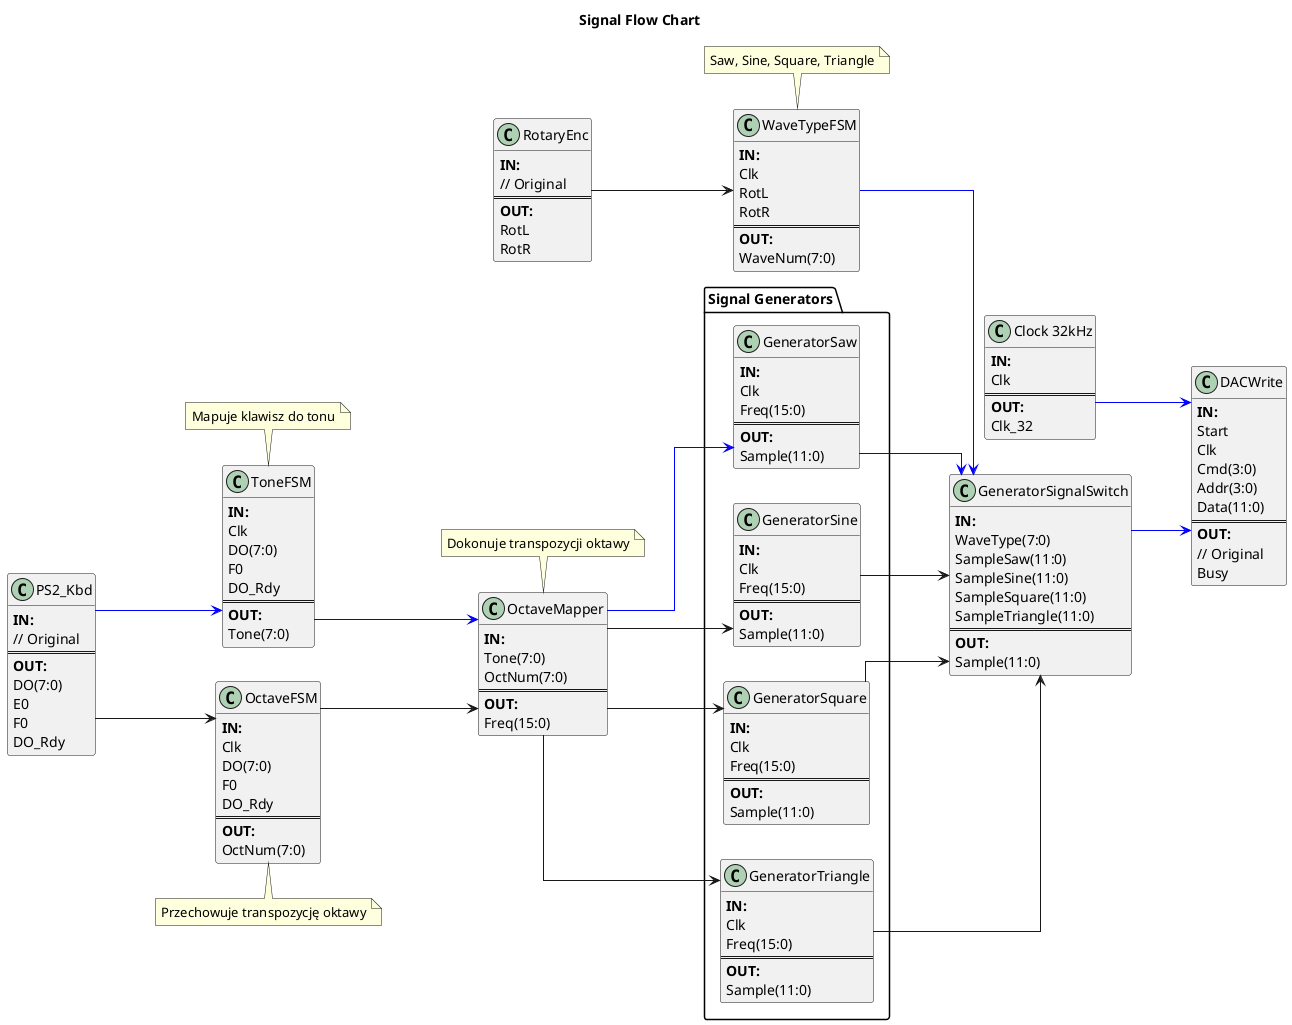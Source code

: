 @startuml flow_chart
title Signal Flow Chart
left to right direction
skinparam linetype ortho


class "RotaryEnc" as rot {
    <b>IN:</b>
    // Original
    ===
    <b>OUT:</b>
    RotL
    RotR
}

class "PS2_Kbd" as ps2 {
    <b>IN:</b>
    // Original
    ===
    <b>OUT:</b>
    DO(7:0)
    E0
    F0
    DO_Rdy
}

' class "LCDWrite" as lcd {
    '     <b>IN:</b>
    '     ===
    '     <b>OUT:</b>
    '
    '
    '


    class "DACWrite" as dac {
        <b>IN:</b>
        Start
        Clk
        Cmd(3:0)
        Addr(3:0)
        Data(11:0)
        ===
        <b>OUT:</b>
        // Original
        Busy
    }


    class "ToneFSM" as tone_fsm{
        <b>IN:</b>
        Clk
        DO(7:0)
        F0
        DO_Rdy
        ===
        <b>OUT:</b>
        Tone(7:0)
    }


    note top of tone_fsm
        Mapuje klawisz do tonu
    end note


    class "OctaveMapper" as oct_mapper{
        <b>IN:</b>
        Tone(7:0)
        OctNum(7:0)
        ===
        <b>OUT:</b>
        Freq(15:0)
    }


    note top of oct_mapper
        Dokonuje transpozycji oktawy
    end note

    class "OctaveFSM" as oct_fsm{
        <b>IN:</b>
        Clk
        DO(7:0)
        F0
        DO_Rdy
        ===
        <b>OUT:</b>
        OctNum(7:0)
    }

    note bottom of oct_fsm
        Przechowuje transpozycję oktawy
    end note

    class "WaveTypeFSM" as wave_type_fsm{
        <b>IN:</b>
        Clk
        RotL
        RotR
        ===
        <b>OUT:</b>
        WaveNum(7:0)
    }

    note top of wave_type_fsm
        Saw, Sine, Square, Triangle
    end note


    package "Signal Generators"{
        class "GeneratorSaw" as gen_saw{
            <b>IN:</b>
            Clk
            Freq(15:0)
            ===
            <b>OUT:</b>
            Sample(11:0)
        }

        class "GeneratorSine" as gen_sin{
            <b>IN:</b>
            Clk
            Freq(15:0)
            ===
            <b>OUT:</b>
            Sample(11:0)
        }

        class "GeneratorSquare" as gen_square{
            <b>IN:</b>
            Clk
            Freq(15:0)
            ===
            <b>OUT:</b>
            Sample(11:0)
        }

        class "GeneratorTriangle" as gen_tri{
            <b>IN:</b>
            Clk
            Freq(15:0)
            ===
            <b>OUT:</b>
            Sample(11:0)
        }
    }

    class "GeneratorSignalSwitch" as signal_switch{
        <b>IN:</b>
        WaveType(7:0)
        SampleSaw(11:0)
        SampleSine(11:0)
        SampleSquare(11:0)
        SampleTriangle(11:0)
        ===
        <b>OUT:</b>
        Sample(11:0)
    }


    class "Clock 32kHz" as clock_32 {
        <b>IN:</b>
        Clk
        ===
        <b>OUT:</b>
        Clk_32
    }


    ps2 -[#0000FF]-> tone_fsm
    ps2 --> oct_fsm
    tone_fsm -[#0000FF]-> oct_mapper
    oct_fsm --> oct_mapper

    ' Signal generators
    rot --> wave_type_fsm

    oct_mapper -[#0000FF]-> gen_saw
    oct_mapper --> gen_tri
    oct_mapper --> gen_sin
    oct_mapper --> gen_square

    wave_type_fsm -[#0000FF]-> signal_switch

    gen_saw  -[#0000FF]-> signal_switch
    gen_tri --> signal_switch
    gen_sin --> signal_switch
    gen_square --> signal_switch

    signal_switch -[#0000FF]-> dac
    clock_32 -[#0000FF]-> dac

    @enduml
